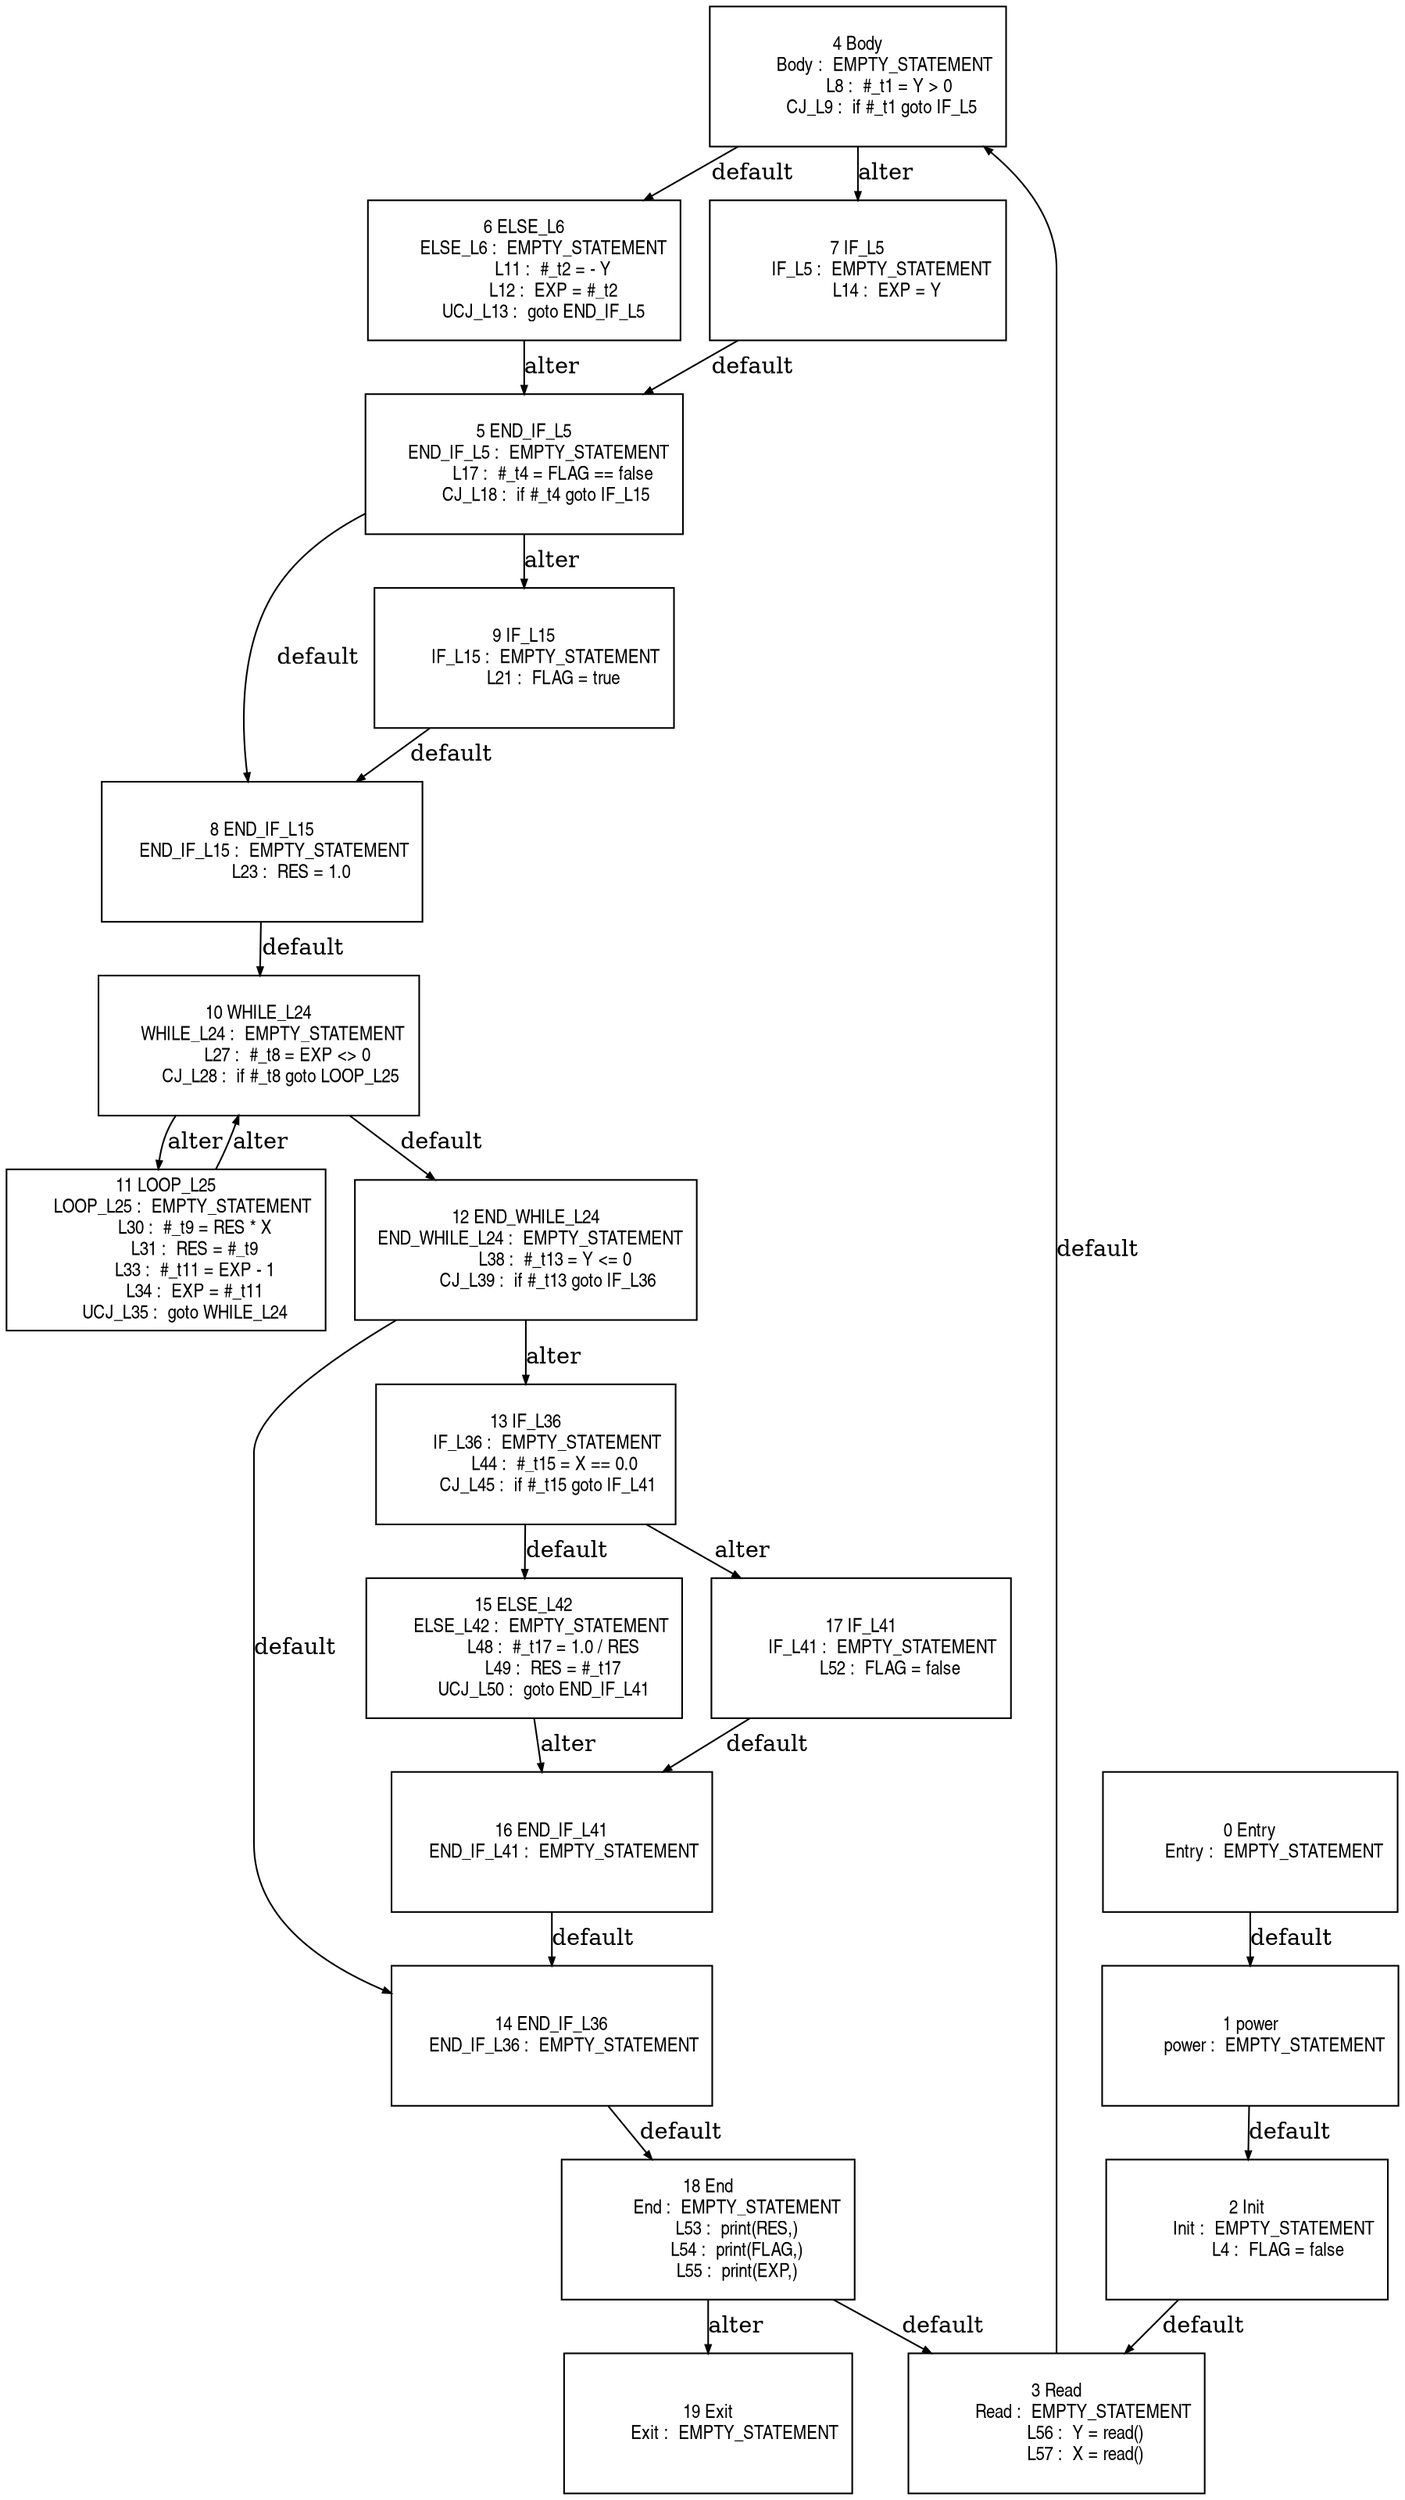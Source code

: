 digraph G {
  ranksep=.25;
  edge [arrowsize=.5]
  node [shape=rectangle, fontname="ArialNarrow",
        fontsize=12,  height=1.2];
  "4 Body
           Body :  EMPTY_STATEMENT
             L8 :  #_t1 = Y > 0
          CJ_L9 :  if #_t1 goto IF_L5
"; "15 ELSE_L42
       ELSE_L42 :  EMPTY_STATEMENT
            L48 :  #_t17 = 1.0 / RES
            L49 :  RES = #_t17
        UCJ_L50 :  goto END_IF_L41
"; "18 End
            End :  EMPTY_STATEMENT
            L53 :  print(RES,)
            L54 :  print(FLAG,)
            L55 :  print(EXP,)
"; "8 END_IF_L15
     END_IF_L15 :  EMPTY_STATEMENT
            L23 :  RES = 1.0
"; "14 END_IF_L36
     END_IF_L36 :  EMPTY_STATEMENT
"; "13 IF_L36
         IF_L36 :  EMPTY_STATEMENT
            L44 :  #_t15 = X == 0.0
         CJ_L45 :  if #_t15 goto IF_L41
"; "16 END_IF_L41
     END_IF_L41 :  EMPTY_STATEMENT
"; "9 IF_L15
         IF_L15 :  EMPTY_STATEMENT
            L21 :  FLAG = true
"; "5 END_IF_L5
      END_IF_L5 :  EMPTY_STATEMENT
            L17 :  #_t4 = FLAG == false
         CJ_L18 :  if #_t4 goto IF_L15
"; "3 Read
           Read :  EMPTY_STATEMENT
            L56 :  Y = read()
            L57 :  X = read()
"; "0 Entry
          Entry :  EMPTY_STATEMENT
"; "2 Init
           Init :  EMPTY_STATEMENT
             L4 :  FLAG = false
"; "19 Exit
           Exit :  EMPTY_STATEMENT
"; "1 power
          power :  EMPTY_STATEMENT
"; "10 WHILE_L24
      WHILE_L24 :  EMPTY_STATEMENT
            L27 :  #_t8 = EXP <> 0
         CJ_L28 :  if #_t8 goto LOOP_L25
"; "17 IF_L41
         IF_L41 :  EMPTY_STATEMENT
            L52 :  FLAG = false
"; "6 ELSE_L6
        ELSE_L6 :  EMPTY_STATEMENT
            L11 :  #_t2 = - Y
            L12 :  EXP = #_t2
        UCJ_L13 :  goto END_IF_L5
"; "11 LOOP_L25
       LOOP_L25 :  EMPTY_STATEMENT
            L30 :  #_t9 = RES * X
            L31 :  RES = #_t9
            L33 :  #_t11 = EXP - 1
            L34 :  EXP = #_t11
        UCJ_L35 :  goto WHILE_L24
"; "12 END_WHILE_L24
  END_WHILE_L24 :  EMPTY_STATEMENT
            L38 :  #_t13 = Y <= 0
         CJ_L39 :  if #_t13 goto IF_L36
"; "7 IF_L5
          IF_L5 :  EMPTY_STATEMENT
            L14 :  EXP = Y
"; 
  "1 power
          power :  EMPTY_STATEMENT
" -> "2 Init
           Init :  EMPTY_STATEMENT
             L4 :  FLAG = false
"  [label="default"];
  "2 Init
           Init :  EMPTY_STATEMENT
             L4 :  FLAG = false
" -> "3 Read
           Read :  EMPTY_STATEMENT
            L56 :  Y = read()
            L57 :  X = read()
"  [label="default"];
  "4 Body
           Body :  EMPTY_STATEMENT
             L8 :  #_t1 = Y > 0
          CJ_L9 :  if #_t1 goto IF_L5
" -> "6 ELSE_L6
        ELSE_L6 :  EMPTY_STATEMENT
            L11 :  #_t2 = - Y
            L12 :  EXP = #_t2
        UCJ_L13 :  goto END_IF_L5
"  [label="default"];
  "4 Body
           Body :  EMPTY_STATEMENT
             L8 :  #_t1 = Y > 0
          CJ_L9 :  if #_t1 goto IF_L5
" -> "7 IF_L5
          IF_L5 :  EMPTY_STATEMENT
            L14 :  EXP = Y
"  [label="alter"];
  "6 ELSE_L6
        ELSE_L6 :  EMPTY_STATEMENT
            L11 :  #_t2 = - Y
            L12 :  EXP = #_t2
        UCJ_L13 :  goto END_IF_L5
" -> "5 END_IF_L5
      END_IF_L5 :  EMPTY_STATEMENT
            L17 :  #_t4 = FLAG == false
         CJ_L18 :  if #_t4 goto IF_L15
"  [label="alter"];
  "7 IF_L5
          IF_L5 :  EMPTY_STATEMENT
            L14 :  EXP = Y
" -> "5 END_IF_L5
      END_IF_L5 :  EMPTY_STATEMENT
            L17 :  #_t4 = FLAG == false
         CJ_L18 :  if #_t4 goto IF_L15
"  [label="default"];
  "5 END_IF_L5
      END_IF_L5 :  EMPTY_STATEMENT
            L17 :  #_t4 = FLAG == false
         CJ_L18 :  if #_t4 goto IF_L15
" -> "8 END_IF_L15
     END_IF_L15 :  EMPTY_STATEMENT
            L23 :  RES = 1.0
"  [label="default"];
  "5 END_IF_L5
      END_IF_L5 :  EMPTY_STATEMENT
            L17 :  #_t4 = FLAG == false
         CJ_L18 :  if #_t4 goto IF_L15
" -> "9 IF_L15
         IF_L15 :  EMPTY_STATEMENT
            L21 :  FLAG = true
"  [label="alter"];
  "9 IF_L15
         IF_L15 :  EMPTY_STATEMENT
            L21 :  FLAG = true
" -> "8 END_IF_L15
     END_IF_L15 :  EMPTY_STATEMENT
            L23 :  RES = 1.0
"  [label="default"];
  "8 END_IF_L15
     END_IF_L15 :  EMPTY_STATEMENT
            L23 :  RES = 1.0
" -> "10 WHILE_L24
      WHILE_L24 :  EMPTY_STATEMENT
            L27 :  #_t8 = EXP <> 0
         CJ_L28 :  if #_t8 goto LOOP_L25
"  [label="default"];
  "10 WHILE_L24
      WHILE_L24 :  EMPTY_STATEMENT
            L27 :  #_t8 = EXP <> 0
         CJ_L28 :  if #_t8 goto LOOP_L25
" -> "12 END_WHILE_L24
  END_WHILE_L24 :  EMPTY_STATEMENT
            L38 :  #_t13 = Y <= 0
         CJ_L39 :  if #_t13 goto IF_L36
"  [label="default"];
  "10 WHILE_L24
      WHILE_L24 :  EMPTY_STATEMENT
            L27 :  #_t8 = EXP <> 0
         CJ_L28 :  if #_t8 goto LOOP_L25
" -> "11 LOOP_L25
       LOOP_L25 :  EMPTY_STATEMENT
            L30 :  #_t9 = RES * X
            L31 :  RES = #_t9
            L33 :  #_t11 = EXP - 1
            L34 :  EXP = #_t11
        UCJ_L35 :  goto WHILE_L24
"  [label="alter"];
  "11 LOOP_L25
       LOOP_L25 :  EMPTY_STATEMENT
            L30 :  #_t9 = RES * X
            L31 :  RES = #_t9
            L33 :  #_t11 = EXP - 1
            L34 :  EXP = #_t11
        UCJ_L35 :  goto WHILE_L24
" -> "10 WHILE_L24
      WHILE_L24 :  EMPTY_STATEMENT
            L27 :  #_t8 = EXP <> 0
         CJ_L28 :  if #_t8 goto LOOP_L25
"  [label="alter"];
  "12 END_WHILE_L24
  END_WHILE_L24 :  EMPTY_STATEMENT
            L38 :  #_t13 = Y <= 0
         CJ_L39 :  if #_t13 goto IF_L36
" -> "14 END_IF_L36
     END_IF_L36 :  EMPTY_STATEMENT
"  [label="default"];
  "12 END_WHILE_L24
  END_WHILE_L24 :  EMPTY_STATEMENT
            L38 :  #_t13 = Y <= 0
         CJ_L39 :  if #_t13 goto IF_L36
" -> "13 IF_L36
         IF_L36 :  EMPTY_STATEMENT
            L44 :  #_t15 = X == 0.0
         CJ_L45 :  if #_t15 goto IF_L41
"  [label="alter"];
  "13 IF_L36
         IF_L36 :  EMPTY_STATEMENT
            L44 :  #_t15 = X == 0.0
         CJ_L45 :  if #_t15 goto IF_L41
" -> "15 ELSE_L42
       ELSE_L42 :  EMPTY_STATEMENT
            L48 :  #_t17 = 1.0 / RES
            L49 :  RES = #_t17
        UCJ_L50 :  goto END_IF_L41
"  [label="default"];
  "13 IF_L36
         IF_L36 :  EMPTY_STATEMENT
            L44 :  #_t15 = X == 0.0
         CJ_L45 :  if #_t15 goto IF_L41
" -> "17 IF_L41
         IF_L41 :  EMPTY_STATEMENT
            L52 :  FLAG = false
"  [label="alter"];
  "15 ELSE_L42
       ELSE_L42 :  EMPTY_STATEMENT
            L48 :  #_t17 = 1.0 / RES
            L49 :  RES = #_t17
        UCJ_L50 :  goto END_IF_L41
" -> "16 END_IF_L41
     END_IF_L41 :  EMPTY_STATEMENT
"  [label="alter"];
  "17 IF_L41
         IF_L41 :  EMPTY_STATEMENT
            L52 :  FLAG = false
" -> "16 END_IF_L41
     END_IF_L41 :  EMPTY_STATEMENT
"  [label="default"];
  "16 END_IF_L41
     END_IF_L41 :  EMPTY_STATEMENT
" -> "14 END_IF_L36
     END_IF_L36 :  EMPTY_STATEMENT
"  [label="default"];
  "14 END_IF_L36
     END_IF_L36 :  EMPTY_STATEMENT
" -> "18 End
            End :  EMPTY_STATEMENT
            L53 :  print(RES,)
            L54 :  print(FLAG,)
            L55 :  print(EXP,)
"  [label="default"];
  "0 Entry
          Entry :  EMPTY_STATEMENT
" -> "1 power
          power :  EMPTY_STATEMENT
"  [label="default"];
  "18 End
            End :  EMPTY_STATEMENT
            L53 :  print(RES,)
            L54 :  print(FLAG,)
            L55 :  print(EXP,)
" -> "3 Read
           Read :  EMPTY_STATEMENT
            L56 :  Y = read()
            L57 :  X = read()
"  [label="default"];
  "18 End
            End :  EMPTY_STATEMENT
            L53 :  print(RES,)
            L54 :  print(FLAG,)
            L55 :  print(EXP,)
" -> "19 Exit
           Exit :  EMPTY_STATEMENT
"  [label="alter"];
  "3 Read
           Read :  EMPTY_STATEMENT
            L56 :  Y = read()
            L57 :  X = read()
" -> "4 Body
           Body :  EMPTY_STATEMENT
             L8 :  #_t1 = Y > 0
          CJ_L9 :  if #_t1 goto IF_L5
"  [label="default"];
}
